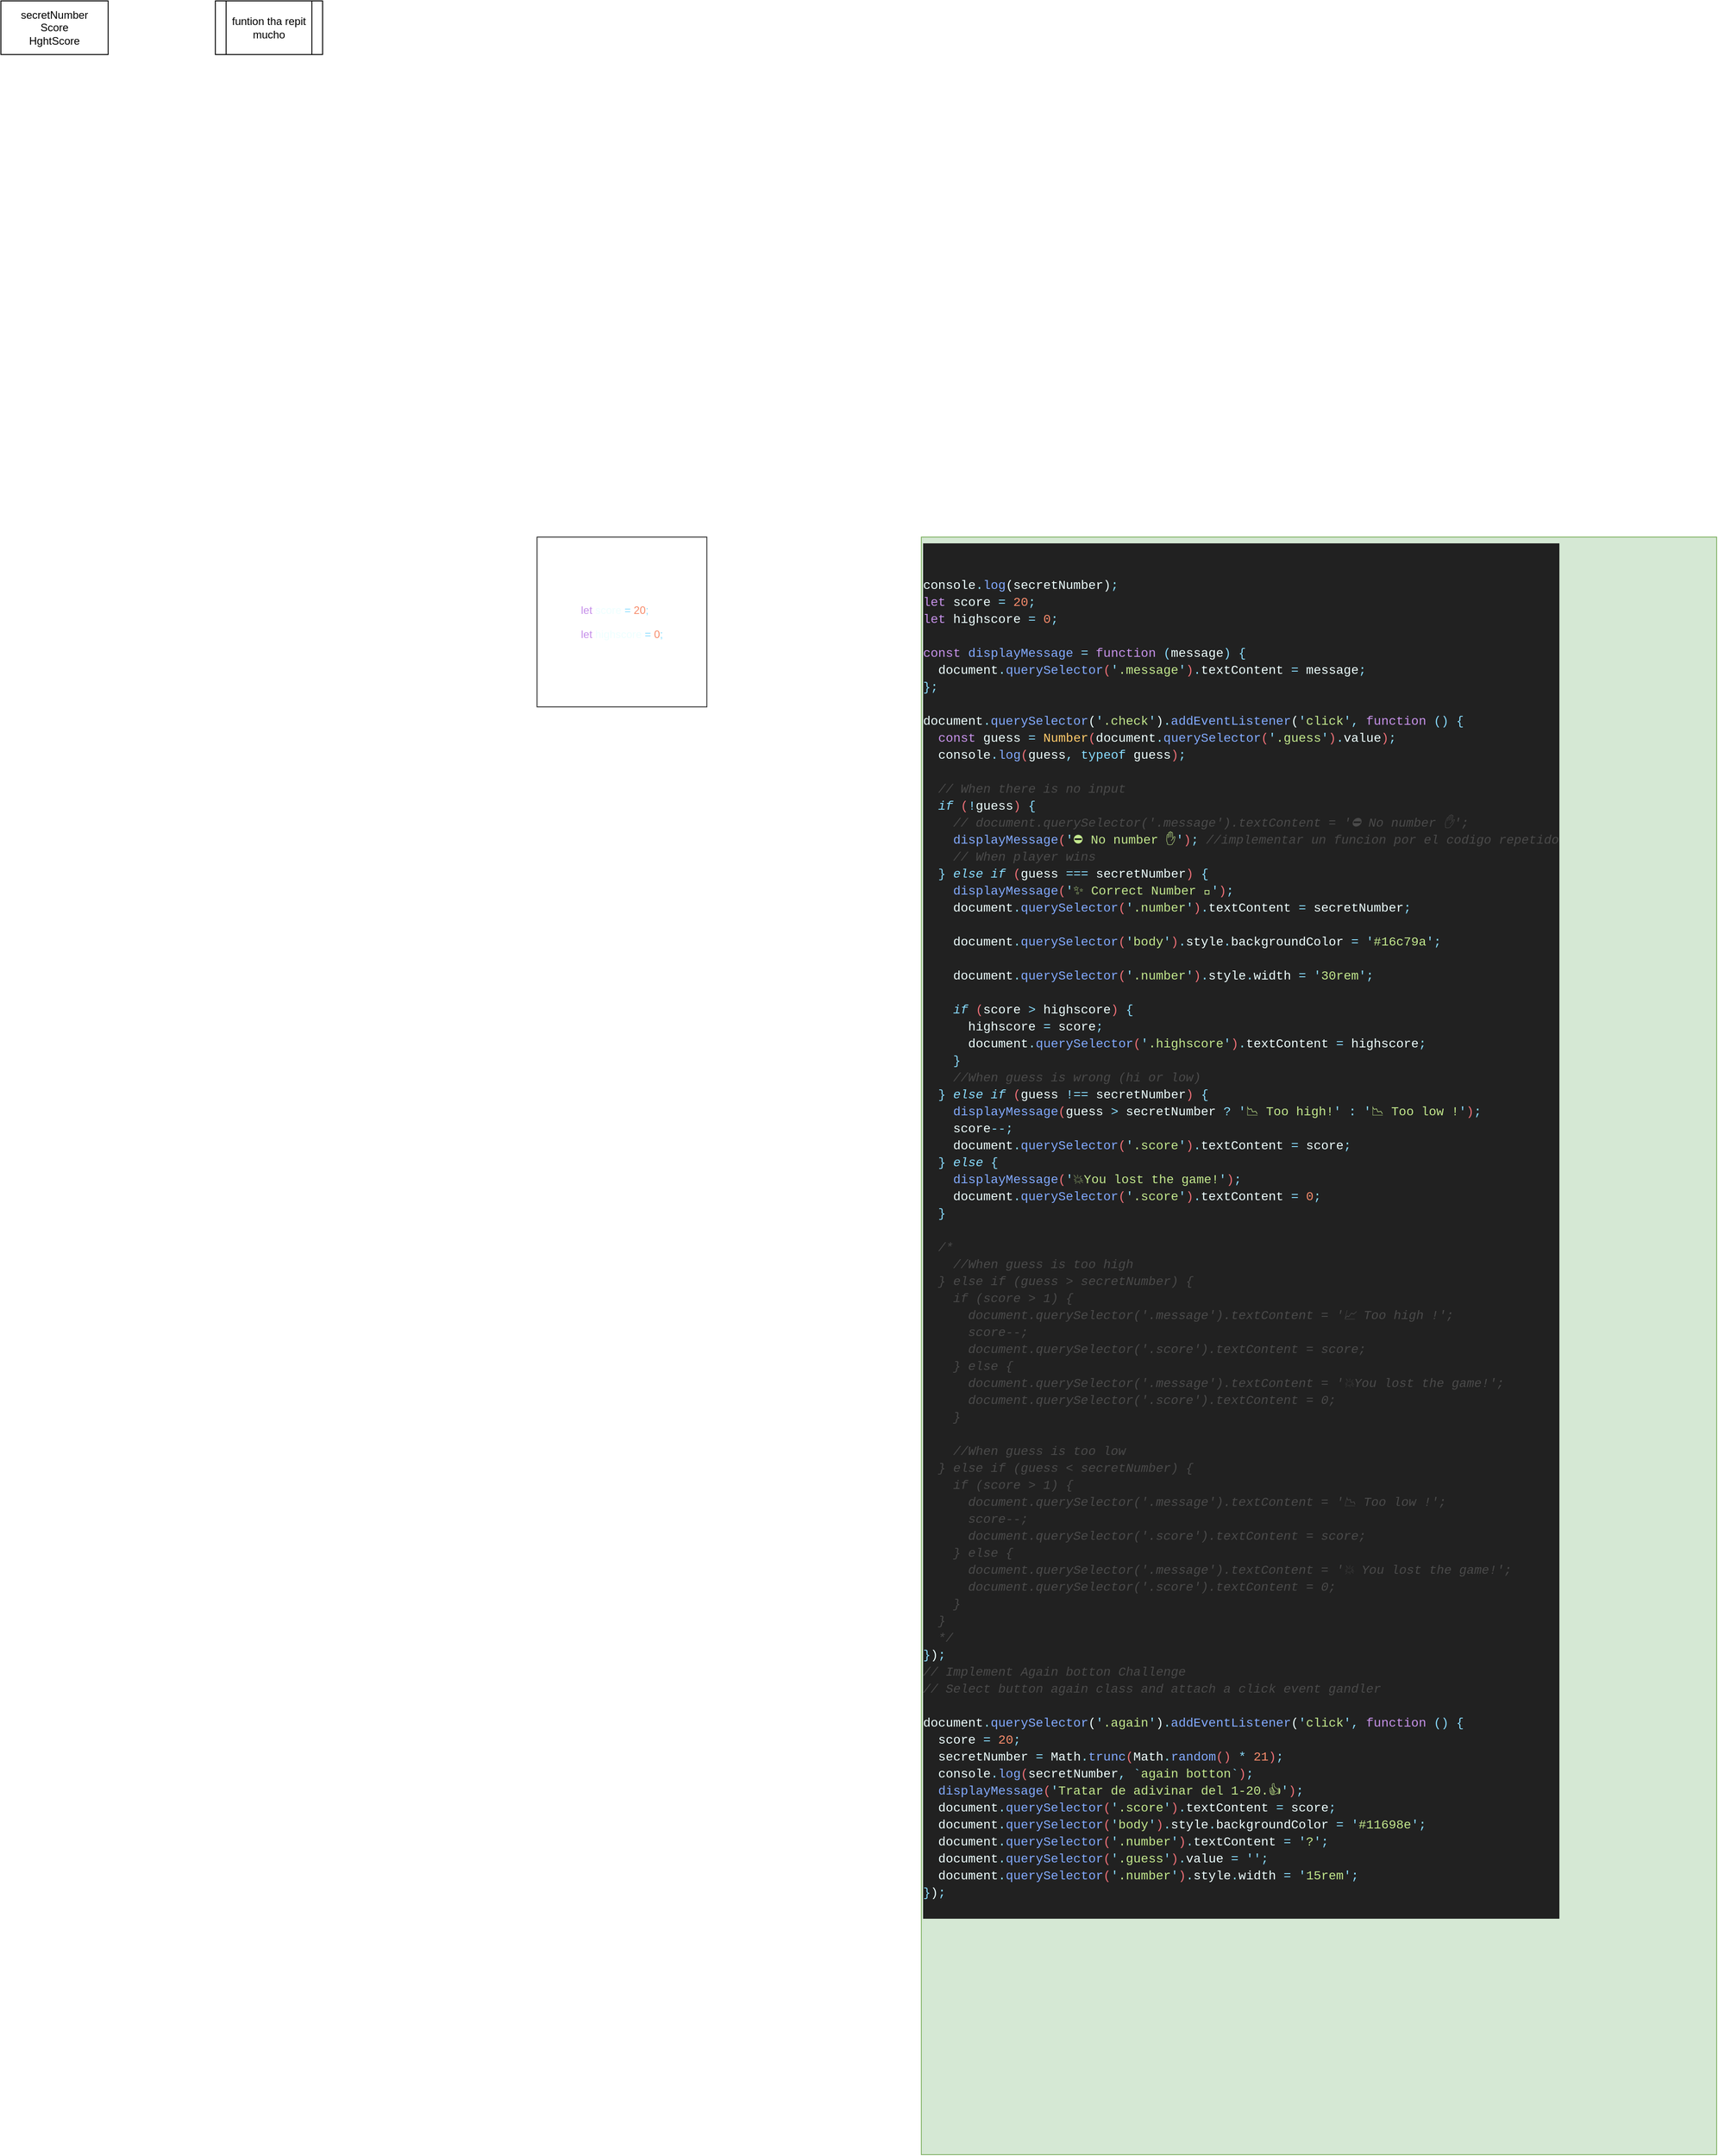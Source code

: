 <mxfile compressed="true" version="14.3.1" type="github"><diagram id="C5RBs43oDa-KdzZeNtuy" name="Page-1"><mxGraphModel dx="1678" dy="871" grid="1" gridSize="10" guides="1" tooltips="1" connect="1" arrows="1" fold="1" page="1" pageScale="1" pageWidth="827" pageHeight="1169" math="0" shadow="0"><root><mxCell id="WIyWlLk6GJQsqaUBKTNV-0"/><mxCell id="WIyWlLk6GJQsqaUBKTNV-1" parent="WIyWlLk6GJQsqaUBKTNV-0"/><mxCell id="FgwVlGNZUOFcpU-4dU3q-0" value="&lt;div&gt;secretNumber&lt;/div&gt;&lt;div&gt;Score&lt;/div&gt;&lt;div&gt;HghtScore&lt;br&gt;&lt;/div&gt;" style="rounded=0;whiteSpace=wrap;html=1;" vertex="1" parent="WIyWlLk6GJQsqaUBKTNV-1"><mxGeometry x="190" y="40" width="120" height="60" as="geometry"/></mxCell><mxCell id="FgwVlGNZUOFcpU-4dU3q-1" value="funtion tha repit mucho" style="shape=process;whiteSpace=wrap;html=1;backgroundOutline=1;" vertex="1" parent="WIyWlLk6GJQsqaUBKTNV-1"><mxGeometry x="430" y="40" width="120" height="60" as="geometry"/></mxCell><mxCell id="FgwVlGNZUOFcpU-4dU3q-2" value="&lt;div style=&quot;color: rgb(238 , 255 , 255) ; background-color: rgb(33 , 33 , 33) ; font-family: &amp;#34;consolas&amp;#34; , &amp;#34;courier new&amp;#34; , monospace ; font-weight: normal ; font-size: 14px ; line-height: 19px&quot;&gt;&lt;br&gt;&lt;br&gt;&lt;div&gt;&lt;span style=&quot;color: #eeffff&quot;&gt;console&lt;/span&gt;&lt;span style=&quot;color: #89ddff&quot;&gt;.&lt;/span&gt;&lt;span style=&quot;color: #82aaff&quot;&gt;log&lt;/span&gt;&lt;span style=&quot;color: #eeffff&quot;&gt;(secretNumber)&lt;/span&gt;&lt;span style=&quot;color: #89ddff&quot;&gt;;&lt;/span&gt;&lt;/div&gt;&lt;div&gt;&lt;span style=&quot;color: #c792ea&quot;&gt;let&lt;/span&gt;&lt;span style=&quot;color: #eeffff&quot;&gt;&amp;nbsp;score&amp;nbsp;&lt;/span&gt;&lt;span style=&quot;color: #89ddff&quot;&gt;=&lt;/span&gt;&lt;span style=&quot;color: #eeffff&quot;&gt;&amp;nbsp;&lt;/span&gt;&lt;span style=&quot;color: #f78c6c&quot;&gt;20&lt;/span&gt;&lt;span style=&quot;color: #89ddff&quot;&gt;;&lt;/span&gt;&lt;/div&gt;&lt;div&gt;&lt;span style=&quot;color: #c792ea&quot;&gt;let&lt;/span&gt;&lt;span style=&quot;color: #eeffff&quot;&gt;&amp;nbsp;highscore&amp;nbsp;&lt;/span&gt;&lt;span style=&quot;color: #89ddff&quot;&gt;=&lt;/span&gt;&lt;span style=&quot;color: #eeffff&quot;&gt;&amp;nbsp;&lt;/span&gt;&lt;span style=&quot;color: #f78c6c&quot;&gt;0&lt;/span&gt;&lt;span style=&quot;color: #89ddff&quot;&gt;;&lt;/span&gt;&lt;/div&gt;&lt;br&gt;&lt;div&gt;&lt;span style=&quot;color: #c792ea&quot;&gt;const&lt;/span&gt;&lt;span style=&quot;color: #eeffff&quot;&gt;&amp;nbsp;&lt;/span&gt;&lt;span style=&quot;color: #82aaff&quot;&gt;displayMessage&lt;/span&gt;&lt;span style=&quot;color: #eeffff&quot;&gt;&amp;nbsp;&lt;/span&gt;&lt;span style=&quot;color: #89ddff&quot;&gt;=&lt;/span&gt;&lt;span style=&quot;color: #eeffff&quot;&gt;&amp;nbsp;&lt;/span&gt;&lt;span style=&quot;color: #c792ea&quot;&gt;function&lt;/span&gt;&lt;span style=&quot;color: #eeffff&quot;&gt;&amp;nbsp;&lt;/span&gt;&lt;span style=&quot;color: #89ddff&quot;&gt;(&lt;/span&gt;&lt;span style=&quot;color: #eeffff&quot;&gt;message&lt;/span&gt;&lt;span style=&quot;color: #89ddff&quot;&gt;)&lt;/span&gt;&lt;span style=&quot;color: #eeffff&quot;&gt;&amp;nbsp;&lt;/span&gt;&lt;span style=&quot;color: #89ddff&quot;&gt;{&lt;/span&gt;&lt;/div&gt;&lt;div&gt;&lt;span style=&quot;color: #f07178&quot;&gt;&amp;nbsp;&amp;nbsp;&lt;/span&gt;&lt;span style=&quot;color: #eeffff&quot;&gt;document&lt;/span&gt;&lt;span style=&quot;color: #89ddff&quot;&gt;.&lt;/span&gt;&lt;span style=&quot;color: #82aaff&quot;&gt;querySelector&lt;/span&gt;&lt;span style=&quot;color: #f07178&quot;&gt;(&lt;/span&gt;&lt;span style=&quot;color: #89ddff&quot;&gt;'&lt;/span&gt;&lt;span style=&quot;color: #c3e88d&quot;&gt;.message&lt;/span&gt;&lt;span style=&quot;color: #89ddff&quot;&gt;'&lt;/span&gt;&lt;span style=&quot;color: #f07178&quot;&gt;)&lt;/span&gt;&lt;span style=&quot;color: #89ddff&quot;&gt;.&lt;/span&gt;&lt;span style=&quot;color: #eeffff&quot;&gt;textContent&lt;/span&gt;&lt;span style=&quot;color: #f07178&quot;&gt;&amp;nbsp;&lt;/span&gt;&lt;span style=&quot;color: #89ddff&quot;&gt;=&lt;/span&gt;&lt;span style=&quot;color: #f07178&quot;&gt;&amp;nbsp;&lt;/span&gt;&lt;span style=&quot;color: #eeffff&quot;&gt;message&lt;/span&gt;&lt;span style=&quot;color: #89ddff&quot;&gt;;&lt;/span&gt;&lt;/div&gt;&lt;div&gt;&lt;span style=&quot;color: #89ddff&quot;&gt;};&lt;/span&gt;&lt;/div&gt;&lt;br&gt;&lt;div&gt;&lt;span style=&quot;color: #eeffff&quot;&gt;document&lt;/span&gt;&lt;span style=&quot;color: #89ddff&quot;&gt;.&lt;/span&gt;&lt;span style=&quot;color: #82aaff&quot;&gt;querySelector&lt;/span&gt;&lt;span style=&quot;color: #eeffff&quot;&gt;(&lt;/span&gt;&lt;span style=&quot;color: #89ddff&quot;&gt;'&lt;/span&gt;&lt;span style=&quot;color: #c3e88d&quot;&gt;.check&lt;/span&gt;&lt;span style=&quot;color: #89ddff&quot;&gt;'&lt;/span&gt;&lt;span style=&quot;color: #eeffff&quot;&gt;)&lt;/span&gt;&lt;span style=&quot;color: #89ddff&quot;&gt;.&lt;/span&gt;&lt;span style=&quot;color: #82aaff&quot;&gt;addEventListener&lt;/span&gt;&lt;span style=&quot;color: #eeffff&quot;&gt;(&lt;/span&gt;&lt;span style=&quot;color: #89ddff&quot;&gt;'&lt;/span&gt;&lt;span style=&quot;color: #c3e88d&quot;&gt;click&lt;/span&gt;&lt;span style=&quot;color: #89ddff&quot;&gt;'&lt;/span&gt;&lt;span style=&quot;color: #89ddff&quot;&gt;,&lt;/span&gt;&lt;span style=&quot;color: #eeffff&quot;&gt;&amp;nbsp;&lt;/span&gt;&lt;span style=&quot;color: #c792ea&quot;&gt;function&lt;/span&gt;&lt;span style=&quot;color: #eeffff&quot;&gt;&amp;nbsp;&lt;/span&gt;&lt;span style=&quot;color: #89ddff&quot;&gt;()&lt;/span&gt;&lt;span style=&quot;color: #eeffff&quot;&gt;&amp;nbsp;&lt;/span&gt;&lt;span style=&quot;color: #89ddff&quot;&gt;{&lt;/span&gt;&lt;/div&gt;&lt;div&gt;&lt;span style=&quot;color: #f07178&quot;&gt;&amp;nbsp;&amp;nbsp;&lt;/span&gt;&lt;span style=&quot;color: #c792ea&quot;&gt;const&lt;/span&gt;&lt;span style=&quot;color: #f07178&quot;&gt;&amp;nbsp;&lt;/span&gt;&lt;span style=&quot;color: #eeffff&quot;&gt;guess&lt;/span&gt;&lt;span style=&quot;color: #f07178&quot;&gt;&amp;nbsp;&lt;/span&gt;&lt;span style=&quot;color: #89ddff&quot;&gt;=&lt;/span&gt;&lt;span style=&quot;color: #f07178&quot;&gt;&amp;nbsp;&lt;/span&gt;&lt;span style=&quot;color: #ffcb6b&quot;&gt;Number&lt;/span&gt;&lt;span style=&quot;color: #f07178&quot;&gt;(&lt;/span&gt;&lt;span style=&quot;color: #eeffff&quot;&gt;document&lt;/span&gt;&lt;span style=&quot;color: #89ddff&quot;&gt;.&lt;/span&gt;&lt;span style=&quot;color: #82aaff&quot;&gt;querySelector&lt;/span&gt;&lt;span style=&quot;color: #f07178&quot;&gt;(&lt;/span&gt;&lt;span style=&quot;color: #89ddff&quot;&gt;'&lt;/span&gt;&lt;span style=&quot;color: #c3e88d&quot;&gt;.guess&lt;/span&gt;&lt;span style=&quot;color: #89ddff&quot;&gt;'&lt;/span&gt;&lt;span style=&quot;color: #f07178&quot;&gt;)&lt;/span&gt;&lt;span style=&quot;color: #89ddff&quot;&gt;.&lt;/span&gt;&lt;span style=&quot;color: #eeffff&quot;&gt;value&lt;/span&gt;&lt;span style=&quot;color: #f07178&quot;&gt;)&lt;/span&gt;&lt;span style=&quot;color: #89ddff&quot;&gt;;&lt;/span&gt;&lt;/div&gt;&lt;div&gt;&lt;span style=&quot;color: #f07178&quot;&gt;&amp;nbsp;&amp;nbsp;&lt;/span&gt;&lt;span style=&quot;color: #eeffff&quot;&gt;console&lt;/span&gt;&lt;span style=&quot;color: #89ddff&quot;&gt;.&lt;/span&gt;&lt;span style=&quot;color: #82aaff&quot;&gt;log&lt;/span&gt;&lt;span style=&quot;color: #f07178&quot;&gt;(&lt;/span&gt;&lt;span style=&quot;color: #eeffff&quot;&gt;guess&lt;/span&gt;&lt;span style=&quot;color: #89ddff&quot;&gt;,&lt;/span&gt;&lt;span style=&quot;color: #f07178&quot;&gt;&amp;nbsp;&lt;/span&gt;&lt;span style=&quot;color: #89ddff&quot;&gt;typeof&lt;/span&gt;&lt;span style=&quot;color: #f07178&quot;&gt;&amp;nbsp;&lt;/span&gt;&lt;span style=&quot;color: #eeffff&quot;&gt;guess&lt;/span&gt;&lt;span style=&quot;color: #f07178&quot;&gt;)&lt;/span&gt;&lt;span style=&quot;color: #89ddff&quot;&gt;;&lt;/span&gt;&lt;/div&gt;&lt;br&gt;&lt;div&gt;&lt;span style=&quot;color: #89ddff&quot;&gt;&amp;nbsp;&amp;nbsp;&lt;/span&gt;&lt;span style=&quot;color: #4a4a4a ; font-style: italic&quot;&gt;//&amp;nbsp;When&amp;nbsp;there&amp;nbsp;is&amp;nbsp;no&amp;nbsp;input&lt;/span&gt;&lt;/div&gt;&lt;div&gt;&lt;span style=&quot;color: #f07178&quot;&gt;&amp;nbsp;&amp;nbsp;&lt;/span&gt;&lt;span style=&quot;color: #89ddff ; font-style: italic&quot;&gt;if&lt;/span&gt;&lt;span style=&quot;color: #f07178&quot;&gt;&amp;nbsp;(&lt;/span&gt;&lt;span style=&quot;color: #89ddff&quot;&gt;!&lt;/span&gt;&lt;span style=&quot;color: #eeffff&quot;&gt;guess&lt;/span&gt;&lt;span style=&quot;color: #f07178&quot;&gt;)&amp;nbsp;&lt;/span&gt;&lt;span style=&quot;color: #89ddff&quot;&gt;{&lt;/span&gt;&lt;/div&gt;&lt;div&gt;&lt;span style=&quot;color: #89ddff&quot;&gt;&amp;nbsp;&amp;nbsp;&amp;nbsp;&amp;nbsp;&lt;/span&gt;&lt;span style=&quot;color: #4a4a4a ; font-style: italic&quot;&gt;//&amp;nbsp;document.querySelector('.message').textContent&amp;nbsp;=&amp;nbsp;'⛔&amp;nbsp;No&amp;nbsp;number&amp;nbsp;✋';&lt;/span&gt;&lt;/div&gt;&lt;div&gt;&lt;span style=&quot;color: #f07178&quot;&gt;&amp;nbsp;&amp;nbsp;&amp;nbsp;&amp;nbsp;&lt;/span&gt;&lt;span style=&quot;color: #82aaff&quot;&gt;displayMessage&lt;/span&gt;&lt;span style=&quot;color: #f07178&quot;&gt;(&lt;/span&gt;&lt;span style=&quot;color: #89ddff&quot;&gt;'&lt;/span&gt;&lt;span style=&quot;color: #c3e88d&quot;&gt;⛔&amp;nbsp;No&amp;nbsp;number&amp;nbsp;✋&lt;/span&gt;&lt;span style=&quot;color: #89ddff&quot;&gt;'&lt;/span&gt;&lt;span style=&quot;color: #f07178&quot;&gt;)&lt;/span&gt;&lt;span style=&quot;color: #89ddff&quot;&gt;;&lt;/span&gt;&lt;span style=&quot;color: #f07178&quot;&gt;&amp;nbsp;&lt;/span&gt;&lt;span style=&quot;color: #4a4a4a ; font-style: italic&quot;&gt;//implementar&amp;nbsp;un&amp;nbsp;funcion&amp;nbsp;por&amp;nbsp;el&amp;nbsp;codigo&amp;nbsp;repetido&lt;/span&gt;&lt;/div&gt;&lt;div&gt;&lt;span style=&quot;color: #89ddff&quot;&gt;&amp;nbsp;&amp;nbsp;&amp;nbsp;&amp;nbsp;&lt;/span&gt;&lt;span style=&quot;color: #4a4a4a ; font-style: italic&quot;&gt;//&amp;nbsp;When&amp;nbsp;player&amp;nbsp;wins&lt;/span&gt;&lt;/div&gt;&lt;div&gt;&lt;span style=&quot;color: #f07178&quot;&gt;&amp;nbsp;&amp;nbsp;&lt;/span&gt;&lt;span style=&quot;color: #89ddff&quot;&gt;}&lt;/span&gt;&lt;span style=&quot;color: #f07178&quot;&gt;&amp;nbsp;&lt;/span&gt;&lt;span style=&quot;color: #89ddff ; font-style: italic&quot;&gt;else&lt;/span&gt;&lt;span style=&quot;color: #f07178&quot;&gt;&amp;nbsp;&lt;/span&gt;&lt;span style=&quot;color: #89ddff ; font-style: italic&quot;&gt;if&lt;/span&gt;&lt;span style=&quot;color: #f07178&quot;&gt;&amp;nbsp;(&lt;/span&gt;&lt;span style=&quot;color: #eeffff&quot;&gt;guess&lt;/span&gt;&lt;span style=&quot;color: #f07178&quot;&gt;&amp;nbsp;&lt;/span&gt;&lt;span style=&quot;color: #89ddff&quot;&gt;===&lt;/span&gt;&lt;span style=&quot;color: #f07178&quot;&gt;&amp;nbsp;&lt;/span&gt;&lt;span style=&quot;color: #eeffff&quot;&gt;secretNumber&lt;/span&gt;&lt;span style=&quot;color: #f07178&quot;&gt;)&amp;nbsp;&lt;/span&gt;&lt;span style=&quot;color: #89ddff&quot;&gt;{&lt;/span&gt;&lt;/div&gt;&lt;div&gt;&lt;span style=&quot;color: #f07178&quot;&gt;&amp;nbsp;&amp;nbsp;&amp;nbsp;&amp;nbsp;&lt;/span&gt;&lt;span style=&quot;color: #82aaff&quot;&gt;displayMessage&lt;/span&gt;&lt;span style=&quot;color: #f07178&quot;&gt;(&lt;/span&gt;&lt;span style=&quot;color: #89ddff&quot;&gt;'&lt;/span&gt;&lt;span style=&quot;color: #c3e88d&quot;&gt;✨&amp;nbsp;Correct&amp;nbsp;Number&amp;nbsp;🎉&lt;/span&gt;&lt;span style=&quot;color: #89ddff&quot;&gt;'&lt;/span&gt;&lt;span style=&quot;color: #f07178&quot;&gt;)&lt;/span&gt;&lt;span style=&quot;color: #89ddff&quot;&gt;;&lt;/span&gt;&lt;/div&gt;&lt;div&gt;&lt;span style=&quot;color: #f07178&quot;&gt;&amp;nbsp;&amp;nbsp;&amp;nbsp;&amp;nbsp;&lt;/span&gt;&lt;span style=&quot;color: #eeffff&quot;&gt;document&lt;/span&gt;&lt;span style=&quot;color: #89ddff&quot;&gt;.&lt;/span&gt;&lt;span style=&quot;color: #82aaff&quot;&gt;querySelector&lt;/span&gt;&lt;span style=&quot;color: #f07178&quot;&gt;(&lt;/span&gt;&lt;span style=&quot;color: #89ddff&quot;&gt;'&lt;/span&gt;&lt;span style=&quot;color: #c3e88d&quot;&gt;.number&lt;/span&gt;&lt;span style=&quot;color: #89ddff&quot;&gt;'&lt;/span&gt;&lt;span style=&quot;color: #f07178&quot;&gt;)&lt;/span&gt;&lt;span style=&quot;color: #89ddff&quot;&gt;.&lt;/span&gt;&lt;span style=&quot;color: #eeffff&quot;&gt;textContent&lt;/span&gt;&lt;span style=&quot;color: #f07178&quot;&gt;&amp;nbsp;&lt;/span&gt;&lt;span style=&quot;color: #89ddff&quot;&gt;=&lt;/span&gt;&lt;span style=&quot;color: #f07178&quot;&gt;&amp;nbsp;&lt;/span&gt;&lt;span style=&quot;color: #eeffff&quot;&gt;secretNumber&lt;/span&gt;&lt;span style=&quot;color: #89ddff&quot;&gt;;&lt;/span&gt;&lt;/div&gt;&lt;br&gt;&lt;div&gt;&lt;span style=&quot;color: #f07178&quot;&gt;&amp;nbsp;&amp;nbsp;&amp;nbsp;&amp;nbsp;&lt;/span&gt;&lt;span style=&quot;color: #eeffff&quot;&gt;document&lt;/span&gt;&lt;span style=&quot;color: #89ddff&quot;&gt;.&lt;/span&gt;&lt;span style=&quot;color: #82aaff&quot;&gt;querySelector&lt;/span&gt;&lt;span style=&quot;color: #f07178&quot;&gt;(&lt;/span&gt;&lt;span style=&quot;color: #89ddff&quot;&gt;'&lt;/span&gt;&lt;span style=&quot;color: #c3e88d&quot;&gt;body&lt;/span&gt;&lt;span style=&quot;color: #89ddff&quot;&gt;'&lt;/span&gt;&lt;span style=&quot;color: #f07178&quot;&gt;)&lt;/span&gt;&lt;span style=&quot;color: #89ddff&quot;&gt;.&lt;/span&gt;&lt;span style=&quot;color: #eeffff&quot;&gt;style&lt;/span&gt;&lt;span style=&quot;color: #89ddff&quot;&gt;.&lt;/span&gt;&lt;span style=&quot;color: #eeffff&quot;&gt;backgroundColor&lt;/span&gt;&lt;span style=&quot;color: #f07178&quot;&gt;&amp;nbsp;&lt;/span&gt;&lt;span style=&quot;color: #89ddff&quot;&gt;=&lt;/span&gt;&lt;span style=&quot;color: #f07178&quot;&gt;&amp;nbsp;&lt;/span&gt;&lt;span style=&quot;color: #89ddff&quot;&gt;'&lt;/span&gt;&lt;span style=&quot;color: #c3e88d&quot;&gt;#16c79a&lt;/span&gt;&lt;span style=&quot;color: #89ddff&quot;&gt;'&lt;/span&gt;&lt;span style=&quot;color: #89ddff&quot;&gt;;&lt;/span&gt;&lt;/div&gt;&lt;br&gt;&lt;div&gt;&lt;span style=&quot;color: #f07178&quot;&gt;&amp;nbsp;&amp;nbsp;&amp;nbsp;&amp;nbsp;&lt;/span&gt;&lt;span style=&quot;color: #eeffff&quot;&gt;document&lt;/span&gt;&lt;span style=&quot;color: #89ddff&quot;&gt;.&lt;/span&gt;&lt;span style=&quot;color: #82aaff&quot;&gt;querySelector&lt;/span&gt;&lt;span style=&quot;color: #f07178&quot;&gt;(&lt;/span&gt;&lt;span style=&quot;color: #89ddff&quot;&gt;'&lt;/span&gt;&lt;span style=&quot;color: #c3e88d&quot;&gt;.number&lt;/span&gt;&lt;span style=&quot;color: #89ddff&quot;&gt;'&lt;/span&gt;&lt;span style=&quot;color: #f07178&quot;&gt;)&lt;/span&gt;&lt;span style=&quot;color: #89ddff&quot;&gt;.&lt;/span&gt;&lt;span style=&quot;color: #eeffff&quot;&gt;style&lt;/span&gt;&lt;span style=&quot;color: #89ddff&quot;&gt;.&lt;/span&gt;&lt;span style=&quot;color: #eeffff&quot;&gt;width&lt;/span&gt;&lt;span style=&quot;color: #f07178&quot;&gt;&amp;nbsp;&lt;/span&gt;&lt;span style=&quot;color: #89ddff&quot;&gt;=&lt;/span&gt;&lt;span style=&quot;color: #f07178&quot;&gt;&amp;nbsp;&lt;/span&gt;&lt;span style=&quot;color: #89ddff&quot;&gt;'&lt;/span&gt;&lt;span style=&quot;color: #c3e88d&quot;&gt;30rem&lt;/span&gt;&lt;span style=&quot;color: #89ddff&quot;&gt;'&lt;/span&gt;&lt;span style=&quot;color: #89ddff&quot;&gt;;&lt;/span&gt;&lt;/div&gt;&lt;br&gt;&lt;div&gt;&lt;span style=&quot;color: #f07178&quot;&gt;&amp;nbsp;&amp;nbsp;&amp;nbsp;&amp;nbsp;&lt;/span&gt;&lt;span style=&quot;color: #89ddff ; font-style: italic&quot;&gt;if&lt;/span&gt;&lt;span style=&quot;color: #f07178&quot;&gt;&amp;nbsp;(&lt;/span&gt;&lt;span style=&quot;color: #eeffff&quot;&gt;score&lt;/span&gt;&lt;span style=&quot;color: #f07178&quot;&gt;&amp;nbsp;&lt;/span&gt;&lt;span style=&quot;color: #89ddff&quot;&gt;&amp;gt;&lt;/span&gt;&lt;span style=&quot;color: #f07178&quot;&gt;&amp;nbsp;&lt;/span&gt;&lt;span style=&quot;color: #eeffff&quot;&gt;highscore&lt;/span&gt;&lt;span style=&quot;color: #f07178&quot;&gt;)&amp;nbsp;&lt;/span&gt;&lt;span style=&quot;color: #89ddff&quot;&gt;{&lt;/span&gt;&lt;/div&gt;&lt;div&gt;&lt;span style=&quot;color: #f07178&quot;&gt;&amp;nbsp;&amp;nbsp;&amp;nbsp;&amp;nbsp;&amp;nbsp;&amp;nbsp;&lt;/span&gt;&lt;span style=&quot;color: #eeffff&quot;&gt;highscore&lt;/span&gt;&lt;span style=&quot;color: #f07178&quot;&gt;&amp;nbsp;&lt;/span&gt;&lt;span style=&quot;color: #89ddff&quot;&gt;=&lt;/span&gt;&lt;span style=&quot;color: #f07178&quot;&gt;&amp;nbsp;&lt;/span&gt;&lt;span style=&quot;color: #eeffff&quot;&gt;score&lt;/span&gt;&lt;span style=&quot;color: #89ddff&quot;&gt;;&lt;/span&gt;&lt;/div&gt;&lt;div&gt;&lt;span style=&quot;color: #f07178&quot;&gt;&amp;nbsp;&amp;nbsp;&amp;nbsp;&amp;nbsp;&amp;nbsp;&amp;nbsp;&lt;/span&gt;&lt;span style=&quot;color: #eeffff&quot;&gt;document&lt;/span&gt;&lt;span style=&quot;color: #89ddff&quot;&gt;.&lt;/span&gt;&lt;span style=&quot;color: #82aaff&quot;&gt;querySelector&lt;/span&gt;&lt;span style=&quot;color: #f07178&quot;&gt;(&lt;/span&gt;&lt;span style=&quot;color: #89ddff&quot;&gt;'&lt;/span&gt;&lt;span style=&quot;color: #c3e88d&quot;&gt;.highscore&lt;/span&gt;&lt;span style=&quot;color: #89ddff&quot;&gt;'&lt;/span&gt;&lt;span style=&quot;color: #f07178&quot;&gt;)&lt;/span&gt;&lt;span style=&quot;color: #89ddff&quot;&gt;.&lt;/span&gt;&lt;span style=&quot;color: #eeffff&quot;&gt;textContent&lt;/span&gt;&lt;span style=&quot;color: #f07178&quot;&gt;&amp;nbsp;&lt;/span&gt;&lt;span style=&quot;color: #89ddff&quot;&gt;=&lt;/span&gt;&lt;span style=&quot;color: #f07178&quot;&gt;&amp;nbsp;&lt;/span&gt;&lt;span style=&quot;color: #eeffff&quot;&gt;highscore&lt;/span&gt;&lt;span style=&quot;color: #89ddff&quot;&gt;;&lt;/span&gt;&lt;/div&gt;&lt;div&gt;&lt;span style=&quot;color: #f07178&quot;&gt;&amp;nbsp;&amp;nbsp;&amp;nbsp;&amp;nbsp;&lt;/span&gt;&lt;span style=&quot;color: #89ddff&quot;&gt;}&lt;/span&gt;&lt;/div&gt;&lt;div&gt;&lt;span style=&quot;color: #89ddff&quot;&gt;&amp;nbsp;&amp;nbsp;&amp;nbsp;&amp;nbsp;&lt;/span&gt;&lt;span style=&quot;color: #4a4a4a ; font-style: italic&quot;&gt;//When&amp;nbsp;guess&amp;nbsp;is&amp;nbsp;wrong&amp;nbsp;(hi&amp;nbsp;or&amp;nbsp;low)&lt;/span&gt;&lt;/div&gt;&lt;div&gt;&lt;span style=&quot;color: #f07178&quot;&gt;&amp;nbsp;&amp;nbsp;&lt;/span&gt;&lt;span style=&quot;color: #89ddff&quot;&gt;}&lt;/span&gt;&lt;span style=&quot;color: #f07178&quot;&gt;&amp;nbsp;&lt;/span&gt;&lt;span style=&quot;color: #89ddff ; font-style: italic&quot;&gt;else&lt;/span&gt;&lt;span style=&quot;color: #f07178&quot;&gt;&amp;nbsp;&lt;/span&gt;&lt;span style=&quot;color: #89ddff ; font-style: italic&quot;&gt;if&lt;/span&gt;&lt;span style=&quot;color: #f07178&quot;&gt;&amp;nbsp;(&lt;/span&gt;&lt;span style=&quot;color: #eeffff&quot;&gt;guess&lt;/span&gt;&lt;span style=&quot;color: #f07178&quot;&gt;&amp;nbsp;&lt;/span&gt;&lt;span style=&quot;color: #89ddff&quot;&gt;!==&lt;/span&gt;&lt;span style=&quot;color: #f07178&quot;&gt;&amp;nbsp;&lt;/span&gt;&lt;span style=&quot;color: #eeffff&quot;&gt;secretNumber&lt;/span&gt;&lt;span style=&quot;color: #f07178&quot;&gt;)&amp;nbsp;&lt;/span&gt;&lt;span style=&quot;color: #89ddff&quot;&gt;{&lt;/span&gt;&lt;/div&gt;&lt;div&gt;&lt;span style=&quot;color: #f07178&quot;&gt;&amp;nbsp;&amp;nbsp;&amp;nbsp;&amp;nbsp;&lt;/span&gt;&lt;span style=&quot;color: #82aaff&quot;&gt;displayMessage&lt;/span&gt;&lt;span style=&quot;color: #f07178&quot;&gt;(&lt;/span&gt;&lt;span style=&quot;color: #eeffff&quot;&gt;guess&lt;/span&gt;&lt;span style=&quot;color: #f07178&quot;&gt;&amp;nbsp;&lt;/span&gt;&lt;span style=&quot;color: #89ddff&quot;&gt;&amp;gt;&lt;/span&gt;&lt;span style=&quot;color: #f07178&quot;&gt;&amp;nbsp;&lt;/span&gt;&lt;span style=&quot;color: #eeffff&quot;&gt;secretNumber&lt;/span&gt;&lt;span style=&quot;color: #f07178&quot;&gt;&amp;nbsp;&lt;/span&gt;&lt;span style=&quot;color: #89ddff&quot;&gt;?&lt;/span&gt;&lt;span style=&quot;color: #f07178&quot;&gt;&amp;nbsp;&lt;/span&gt;&lt;span style=&quot;color: #89ddff&quot;&gt;'&lt;/span&gt;&lt;span style=&quot;color: #c3e88d&quot;&gt;📉&amp;nbsp;Too&amp;nbsp;high!&lt;/span&gt;&lt;span style=&quot;color: #89ddff&quot;&gt;'&lt;/span&gt;&lt;span style=&quot;color: #f07178&quot;&gt;&amp;nbsp;&lt;/span&gt;&lt;span style=&quot;color: #89ddff&quot;&gt;:&lt;/span&gt;&lt;span style=&quot;color: #f07178&quot;&gt;&amp;nbsp;&lt;/span&gt;&lt;span style=&quot;color: #89ddff&quot;&gt;'&lt;/span&gt;&lt;span style=&quot;color: #c3e88d&quot;&gt;📉&amp;nbsp;Too&amp;nbsp;low&amp;nbsp;!&lt;/span&gt;&lt;span style=&quot;color: #89ddff&quot;&gt;'&lt;/span&gt;&lt;span style=&quot;color: #f07178&quot;&gt;)&lt;/span&gt;&lt;span style=&quot;color: #89ddff&quot;&gt;;&lt;/span&gt;&lt;/div&gt;&lt;div&gt;&lt;span style=&quot;color: #f07178&quot;&gt;&amp;nbsp;&amp;nbsp;&amp;nbsp;&amp;nbsp;&lt;/span&gt;&lt;span style=&quot;color: #eeffff&quot;&gt;score&lt;/span&gt;&lt;span style=&quot;color: #89ddff&quot;&gt;--;&lt;/span&gt;&lt;/div&gt;&lt;div&gt;&lt;span style=&quot;color: #f07178&quot;&gt;&amp;nbsp;&amp;nbsp;&amp;nbsp;&amp;nbsp;&lt;/span&gt;&lt;span style=&quot;color: #eeffff&quot;&gt;document&lt;/span&gt;&lt;span style=&quot;color: #89ddff&quot;&gt;.&lt;/span&gt;&lt;span style=&quot;color: #82aaff&quot;&gt;querySelector&lt;/span&gt;&lt;span style=&quot;color: #f07178&quot;&gt;(&lt;/span&gt;&lt;span style=&quot;color: #89ddff&quot;&gt;'&lt;/span&gt;&lt;span style=&quot;color: #c3e88d&quot;&gt;.score&lt;/span&gt;&lt;span style=&quot;color: #89ddff&quot;&gt;'&lt;/span&gt;&lt;span style=&quot;color: #f07178&quot;&gt;)&lt;/span&gt;&lt;span style=&quot;color: #89ddff&quot;&gt;.&lt;/span&gt;&lt;span style=&quot;color: #eeffff&quot;&gt;textContent&lt;/span&gt;&lt;span style=&quot;color: #f07178&quot;&gt;&amp;nbsp;&lt;/span&gt;&lt;span style=&quot;color: #89ddff&quot;&gt;=&lt;/span&gt;&lt;span style=&quot;color: #f07178&quot;&gt;&amp;nbsp;&lt;/span&gt;&lt;span style=&quot;color: #eeffff&quot;&gt;score&lt;/span&gt;&lt;span style=&quot;color: #89ddff&quot;&gt;;&lt;/span&gt;&lt;/div&gt;&lt;div&gt;&lt;span style=&quot;color: #f07178&quot;&gt;&amp;nbsp;&amp;nbsp;&lt;/span&gt;&lt;span style=&quot;color: #89ddff&quot;&gt;}&lt;/span&gt;&lt;span style=&quot;color: #f07178&quot;&gt;&amp;nbsp;&lt;/span&gt;&lt;span style=&quot;color: #89ddff ; font-style: italic&quot;&gt;else&lt;/span&gt;&lt;span style=&quot;color: #f07178&quot;&gt;&amp;nbsp;&lt;/span&gt;&lt;span style=&quot;color: #89ddff&quot;&gt;{&lt;/span&gt;&lt;/div&gt;&lt;div&gt;&lt;span style=&quot;color: #f07178&quot;&gt;&amp;nbsp;&amp;nbsp;&amp;nbsp;&amp;nbsp;&lt;/span&gt;&lt;span style=&quot;color: #82aaff&quot;&gt;displayMessage&lt;/span&gt;&lt;span style=&quot;color: #f07178&quot;&gt;(&lt;/span&gt;&lt;span style=&quot;color: #89ddff&quot;&gt;'&lt;/span&gt;&lt;span style=&quot;color: #c3e88d&quot;&gt;💥You&amp;nbsp;lost&amp;nbsp;the&amp;nbsp;game!&lt;/span&gt;&lt;span style=&quot;color: #89ddff&quot;&gt;'&lt;/span&gt;&lt;span style=&quot;color: #f07178&quot;&gt;)&lt;/span&gt;&lt;span style=&quot;color: #89ddff&quot;&gt;;&lt;/span&gt;&lt;/div&gt;&lt;div&gt;&lt;span style=&quot;color: #f07178&quot;&gt;&amp;nbsp;&amp;nbsp;&amp;nbsp;&amp;nbsp;&lt;/span&gt;&lt;span style=&quot;color: #eeffff&quot;&gt;document&lt;/span&gt;&lt;span style=&quot;color: #89ddff&quot;&gt;.&lt;/span&gt;&lt;span style=&quot;color: #82aaff&quot;&gt;querySelector&lt;/span&gt;&lt;span style=&quot;color: #f07178&quot;&gt;(&lt;/span&gt;&lt;span style=&quot;color: #89ddff&quot;&gt;'&lt;/span&gt;&lt;span style=&quot;color: #c3e88d&quot;&gt;.score&lt;/span&gt;&lt;span style=&quot;color: #89ddff&quot;&gt;'&lt;/span&gt;&lt;span style=&quot;color: #f07178&quot;&gt;)&lt;/span&gt;&lt;span style=&quot;color: #89ddff&quot;&gt;.&lt;/span&gt;&lt;span style=&quot;color: #eeffff&quot;&gt;textContent&lt;/span&gt;&lt;span style=&quot;color: #f07178&quot;&gt;&amp;nbsp;&lt;/span&gt;&lt;span style=&quot;color: #89ddff&quot;&gt;=&lt;/span&gt;&lt;span style=&quot;color: #f07178&quot;&gt;&amp;nbsp;&lt;/span&gt;&lt;span style=&quot;color: #f78c6c&quot;&gt;0&lt;/span&gt;&lt;span style=&quot;color: #89ddff&quot;&gt;;&lt;/span&gt;&lt;/div&gt;&lt;div&gt;&lt;span style=&quot;color: #f07178&quot;&gt;&amp;nbsp;&amp;nbsp;&lt;/span&gt;&lt;span style=&quot;color: #89ddff&quot;&gt;}&lt;/span&gt;&lt;/div&gt;&lt;br&gt;&lt;div&gt;&lt;span style=&quot;color: #f07178&quot;&gt;&amp;nbsp;&amp;nbsp;&lt;/span&gt;&lt;span style=&quot;color: #4a4a4a ; font-style: italic&quot;&gt;/*&lt;/span&gt;&lt;/div&gt;&lt;div&gt;&lt;span style=&quot;color: #4a4a4a ; font-style: italic&quot;&gt;&amp;nbsp;&amp;nbsp;&amp;nbsp;&amp;nbsp;//When&amp;nbsp;guess&amp;nbsp;is&amp;nbsp;too&amp;nbsp;high&lt;/span&gt;&lt;/div&gt;&lt;div&gt;&lt;span style=&quot;color: #4a4a4a ; font-style: italic&quot;&gt;&amp;nbsp;&amp;nbsp;}&amp;nbsp;else&amp;nbsp;if&amp;nbsp;(guess&amp;nbsp;&amp;gt;&amp;nbsp;secretNumber)&amp;nbsp;{&lt;/span&gt;&lt;/div&gt;&lt;div&gt;&lt;span style=&quot;color: #4a4a4a ; font-style: italic&quot;&gt;&amp;nbsp;&amp;nbsp;&amp;nbsp;&amp;nbsp;if&amp;nbsp;(score&amp;nbsp;&amp;gt;&amp;nbsp;1)&amp;nbsp;{&lt;/span&gt;&lt;/div&gt;&lt;div&gt;&lt;span style=&quot;color: #4a4a4a ; font-style: italic&quot;&gt;&amp;nbsp;&amp;nbsp;&amp;nbsp;&amp;nbsp;&amp;nbsp;&amp;nbsp;document.querySelector('.message').textContent&amp;nbsp;=&amp;nbsp;'📈&amp;nbsp;Too&amp;nbsp;high&amp;nbsp;!';&lt;/span&gt;&lt;/div&gt;&lt;div&gt;&lt;span style=&quot;color: #4a4a4a ; font-style: italic&quot;&gt;&amp;nbsp;&amp;nbsp;&amp;nbsp;&amp;nbsp;&amp;nbsp;&amp;nbsp;score--;&lt;/span&gt;&lt;/div&gt;&lt;div&gt;&lt;span style=&quot;color: #4a4a4a ; font-style: italic&quot;&gt;&amp;nbsp;&amp;nbsp;&amp;nbsp;&amp;nbsp;&amp;nbsp;&amp;nbsp;document.querySelector('.score').textContent&amp;nbsp;=&amp;nbsp;score;&lt;/span&gt;&lt;/div&gt;&lt;div&gt;&lt;span style=&quot;color: #4a4a4a ; font-style: italic&quot;&gt;&amp;nbsp;&amp;nbsp;&amp;nbsp;&amp;nbsp;}&amp;nbsp;else&amp;nbsp;{&lt;/span&gt;&lt;/div&gt;&lt;div&gt;&lt;span style=&quot;color: #4a4a4a ; font-style: italic&quot;&gt;&amp;nbsp;&amp;nbsp;&amp;nbsp;&amp;nbsp;&amp;nbsp;&amp;nbsp;document.querySelector('.message').textContent&amp;nbsp;=&amp;nbsp;'💥You&amp;nbsp;lost&amp;nbsp;the&amp;nbsp;game!';&lt;/span&gt;&lt;/div&gt;&lt;div&gt;&lt;span style=&quot;color: #4a4a4a ; font-style: italic&quot;&gt;&amp;nbsp;&amp;nbsp;&amp;nbsp;&amp;nbsp;&amp;nbsp;&amp;nbsp;document.querySelector('.score').textContent&amp;nbsp;=&amp;nbsp;0;&lt;/span&gt;&lt;/div&gt;&lt;div&gt;&lt;span style=&quot;color: #4a4a4a ; font-style: italic&quot;&gt;&amp;nbsp;&amp;nbsp;&amp;nbsp;&amp;nbsp;}&lt;/span&gt;&lt;/div&gt;&lt;br&gt;&lt;div&gt;&lt;span style=&quot;color: #4a4a4a ; font-style: italic&quot;&gt;&amp;nbsp;&amp;nbsp;&amp;nbsp;&amp;nbsp;//When&amp;nbsp;guess&amp;nbsp;is&amp;nbsp;too&amp;nbsp;low&lt;/span&gt;&lt;/div&gt;&lt;div&gt;&lt;span style=&quot;color: #4a4a4a ; font-style: italic&quot;&gt;&amp;nbsp;&amp;nbsp;}&amp;nbsp;else&amp;nbsp;if&amp;nbsp;(guess&amp;nbsp;&amp;lt;&amp;nbsp;secretNumber)&amp;nbsp;{&lt;/span&gt;&lt;/div&gt;&lt;div&gt;&lt;span style=&quot;color: #4a4a4a ; font-style: italic&quot;&gt;&amp;nbsp;&amp;nbsp;&amp;nbsp;&amp;nbsp;if&amp;nbsp;(score&amp;nbsp;&amp;gt;&amp;nbsp;1)&amp;nbsp;{&lt;/span&gt;&lt;/div&gt;&lt;div&gt;&lt;span style=&quot;color: #4a4a4a ; font-style: italic&quot;&gt;&amp;nbsp;&amp;nbsp;&amp;nbsp;&amp;nbsp;&amp;nbsp;&amp;nbsp;document.querySelector('.message').textContent&amp;nbsp;=&amp;nbsp;'📉&amp;nbsp;Too&amp;nbsp;low&amp;nbsp;!';&lt;/span&gt;&lt;/div&gt;&lt;div&gt;&lt;span style=&quot;color: #4a4a4a ; font-style: italic&quot;&gt;&amp;nbsp;&amp;nbsp;&amp;nbsp;&amp;nbsp;&amp;nbsp;&amp;nbsp;score--;&lt;/span&gt;&lt;/div&gt;&lt;div&gt;&lt;span style=&quot;color: #4a4a4a ; font-style: italic&quot;&gt;&amp;nbsp;&amp;nbsp;&amp;nbsp;&amp;nbsp;&amp;nbsp;&amp;nbsp;document.querySelector('.score').textContent&amp;nbsp;=&amp;nbsp;score;&lt;/span&gt;&lt;/div&gt;&lt;div&gt;&lt;span style=&quot;color: #4a4a4a ; font-style: italic&quot;&gt;&amp;nbsp;&amp;nbsp;&amp;nbsp;&amp;nbsp;}&amp;nbsp;else&amp;nbsp;{&lt;/span&gt;&lt;/div&gt;&lt;div&gt;&lt;span style=&quot;color: #4a4a4a ; font-style: italic&quot;&gt;&amp;nbsp;&amp;nbsp;&amp;nbsp;&amp;nbsp;&amp;nbsp;&amp;nbsp;document.querySelector('.message').textContent&amp;nbsp;=&amp;nbsp;'💥&amp;nbsp;You&amp;nbsp;lost&amp;nbsp;the&amp;nbsp;game!';&lt;/span&gt;&lt;/div&gt;&lt;div&gt;&lt;span style=&quot;color: #4a4a4a ; font-style: italic&quot;&gt;&amp;nbsp;&amp;nbsp;&amp;nbsp;&amp;nbsp;&amp;nbsp;&amp;nbsp;document.querySelector('.score').textContent&amp;nbsp;=&amp;nbsp;0;&lt;/span&gt;&lt;/div&gt;&lt;div&gt;&lt;span style=&quot;color: #4a4a4a ; font-style: italic&quot;&gt;&amp;nbsp;&amp;nbsp;&amp;nbsp;&amp;nbsp;}&lt;/span&gt;&lt;/div&gt;&lt;div&gt;&lt;span style=&quot;color: #4a4a4a ; font-style: italic&quot;&gt;&amp;nbsp;&amp;nbsp;}&lt;/span&gt;&lt;/div&gt;&lt;div&gt;&lt;span style=&quot;color: #4a4a4a ; font-style: italic&quot;&gt;&amp;nbsp;&amp;nbsp;*/&lt;/span&gt;&lt;/div&gt;&lt;div&gt;&lt;span style=&quot;color: #89ddff&quot;&gt;}&lt;/span&gt;&lt;span style=&quot;color: #eeffff&quot;&gt;)&lt;/span&gt;&lt;span style=&quot;color: #89ddff&quot;&gt;;&lt;/span&gt;&lt;/div&gt;&lt;div&gt;&lt;span style=&quot;color: #4a4a4a ; font-style: italic&quot;&gt;//&amp;nbsp;Implement&amp;nbsp;Again&amp;nbsp;botton&amp;nbsp;Challenge&lt;/span&gt;&lt;/div&gt;&lt;div&gt;&lt;span style=&quot;color: #4a4a4a ; font-style: italic&quot;&gt;//&amp;nbsp;Select&amp;nbsp;button&amp;nbsp;again&amp;nbsp;class&amp;nbsp;and&amp;nbsp;attach&amp;nbsp;a&amp;nbsp;click&amp;nbsp;event&amp;nbsp;gandler&lt;/span&gt;&lt;/div&gt;&lt;br&gt;&lt;div&gt;&lt;span style=&quot;color: #eeffff&quot;&gt;document&lt;/span&gt;&lt;span style=&quot;color: #89ddff&quot;&gt;.&lt;/span&gt;&lt;span style=&quot;color: #82aaff&quot;&gt;querySelector&lt;/span&gt;&lt;span style=&quot;color: #eeffff&quot;&gt;(&lt;/span&gt;&lt;span style=&quot;color: #89ddff&quot;&gt;'&lt;/span&gt;&lt;span style=&quot;color: #c3e88d&quot;&gt;.again&lt;/span&gt;&lt;span style=&quot;color: #89ddff&quot;&gt;'&lt;/span&gt;&lt;span style=&quot;color: #eeffff&quot;&gt;)&lt;/span&gt;&lt;span style=&quot;color: #89ddff&quot;&gt;.&lt;/span&gt;&lt;span style=&quot;color: #82aaff&quot;&gt;addEventListener&lt;/span&gt;&lt;span style=&quot;color: #eeffff&quot;&gt;(&lt;/span&gt;&lt;span style=&quot;color: #89ddff&quot;&gt;'&lt;/span&gt;&lt;span style=&quot;color: #c3e88d&quot;&gt;click&lt;/span&gt;&lt;span style=&quot;color: #89ddff&quot;&gt;'&lt;/span&gt;&lt;span style=&quot;color: #89ddff&quot;&gt;,&lt;/span&gt;&lt;span style=&quot;color: #eeffff&quot;&gt;&amp;nbsp;&lt;/span&gt;&lt;span style=&quot;color: #c792ea&quot;&gt;function&lt;/span&gt;&lt;span style=&quot;color: #eeffff&quot;&gt;&amp;nbsp;&lt;/span&gt;&lt;span style=&quot;color: #89ddff&quot;&gt;()&lt;/span&gt;&lt;span style=&quot;color: #eeffff&quot;&gt;&amp;nbsp;&lt;/span&gt;&lt;span style=&quot;color: #89ddff&quot;&gt;{&lt;/span&gt;&lt;/div&gt;&lt;div&gt;&lt;span style=&quot;color: #f07178&quot;&gt;&amp;nbsp;&amp;nbsp;&lt;/span&gt;&lt;span style=&quot;color: #eeffff&quot;&gt;score&lt;/span&gt;&lt;span style=&quot;color: #f07178&quot;&gt;&amp;nbsp;&lt;/span&gt;&lt;span style=&quot;color: #89ddff&quot;&gt;=&lt;/span&gt;&lt;span style=&quot;color: #f07178&quot;&gt;&amp;nbsp;&lt;/span&gt;&lt;span style=&quot;color: #f78c6c&quot;&gt;20&lt;/span&gt;&lt;span style=&quot;color: #89ddff&quot;&gt;;&lt;/span&gt;&lt;/div&gt;&lt;div&gt;&lt;span style=&quot;color: #f07178&quot;&gt;&amp;nbsp;&amp;nbsp;&lt;/span&gt;&lt;span style=&quot;color: #eeffff&quot;&gt;secretNumber&lt;/span&gt;&lt;span style=&quot;color: #f07178&quot;&gt;&amp;nbsp;&lt;/span&gt;&lt;span style=&quot;color: #89ddff&quot;&gt;=&lt;/span&gt;&lt;span style=&quot;color: #f07178&quot;&gt;&amp;nbsp;&lt;/span&gt;&lt;span style=&quot;color: #eeffff&quot;&gt;Math&lt;/span&gt;&lt;span style=&quot;color: #89ddff&quot;&gt;.&lt;/span&gt;&lt;span style=&quot;color: #82aaff&quot;&gt;trunc&lt;/span&gt;&lt;span style=&quot;color: #f07178&quot;&gt;(&lt;/span&gt;&lt;span style=&quot;color: #eeffff&quot;&gt;Math&lt;/span&gt;&lt;span style=&quot;color: #89ddff&quot;&gt;.&lt;/span&gt;&lt;span style=&quot;color: #82aaff&quot;&gt;random&lt;/span&gt;&lt;span style=&quot;color: #f07178&quot;&gt;()&amp;nbsp;&lt;/span&gt;&lt;span style=&quot;color: #89ddff&quot;&gt;*&lt;/span&gt;&lt;span style=&quot;color: #f07178&quot;&gt;&amp;nbsp;&lt;/span&gt;&lt;span style=&quot;color: #f78c6c&quot;&gt;21&lt;/span&gt;&lt;span style=&quot;color: #f07178&quot;&gt;)&lt;/span&gt;&lt;span style=&quot;color: #89ddff&quot;&gt;;&lt;/span&gt;&lt;/div&gt;&lt;div&gt;&lt;span style=&quot;color: #f07178&quot;&gt;&amp;nbsp;&amp;nbsp;&lt;/span&gt;&lt;span style=&quot;color: #eeffff&quot;&gt;console&lt;/span&gt;&lt;span style=&quot;color: #89ddff&quot;&gt;.&lt;/span&gt;&lt;span style=&quot;color: #82aaff&quot;&gt;log&lt;/span&gt;&lt;span style=&quot;color: #f07178&quot;&gt;(&lt;/span&gt;&lt;span style=&quot;color: #eeffff&quot;&gt;secretNumber&lt;/span&gt;&lt;span style=&quot;color: #89ddff&quot;&gt;,&lt;/span&gt;&lt;span style=&quot;color: #f07178&quot;&gt;&amp;nbsp;&lt;/span&gt;&lt;span style=&quot;color: #89ddff&quot;&gt;`&lt;/span&gt;&lt;span style=&quot;color: #c3e88d&quot;&gt;again&amp;nbsp;botton&lt;/span&gt;&lt;span style=&quot;color: #89ddff&quot;&gt;`&lt;/span&gt;&lt;span style=&quot;color: #f07178&quot;&gt;)&lt;/span&gt;&lt;span style=&quot;color: #89ddff&quot;&gt;;&lt;/span&gt;&lt;/div&gt;&lt;div&gt;&lt;span style=&quot;color: #f07178&quot;&gt;&amp;nbsp;&amp;nbsp;&lt;/span&gt;&lt;span style=&quot;color: #82aaff&quot;&gt;displayMessage&lt;/span&gt;&lt;span style=&quot;color: #f07178&quot;&gt;(&lt;/span&gt;&lt;span style=&quot;color: #89ddff&quot;&gt;'&lt;/span&gt;&lt;span style=&quot;color: #c3e88d&quot;&gt;Tratar&amp;nbsp;de&amp;nbsp;adivinar&amp;nbsp;del&amp;nbsp;1-20.👍&lt;/span&gt;&lt;span style=&quot;color: #89ddff&quot;&gt;'&lt;/span&gt;&lt;span style=&quot;color: #f07178&quot;&gt;)&lt;/span&gt;&lt;span style=&quot;color: #89ddff&quot;&gt;;&lt;/span&gt;&lt;/div&gt;&lt;div&gt;&lt;span style=&quot;color: #f07178&quot;&gt;&amp;nbsp;&amp;nbsp;&lt;/span&gt;&lt;span style=&quot;color: #eeffff&quot;&gt;document&lt;/span&gt;&lt;span style=&quot;color: #89ddff&quot;&gt;.&lt;/span&gt;&lt;span style=&quot;color: #82aaff&quot;&gt;querySelector&lt;/span&gt;&lt;span style=&quot;color: #f07178&quot;&gt;(&lt;/span&gt;&lt;span style=&quot;color: #89ddff&quot;&gt;'&lt;/span&gt;&lt;span style=&quot;color: #c3e88d&quot;&gt;.score&lt;/span&gt;&lt;span style=&quot;color: #89ddff&quot;&gt;'&lt;/span&gt;&lt;span style=&quot;color: #f07178&quot;&gt;)&lt;/span&gt;&lt;span style=&quot;color: #89ddff&quot;&gt;.&lt;/span&gt;&lt;span style=&quot;color: #eeffff&quot;&gt;textContent&lt;/span&gt;&lt;span style=&quot;color: #f07178&quot;&gt;&amp;nbsp;&lt;/span&gt;&lt;span style=&quot;color: #89ddff&quot;&gt;=&lt;/span&gt;&lt;span style=&quot;color: #f07178&quot;&gt;&amp;nbsp;&lt;/span&gt;&lt;span style=&quot;color: #eeffff&quot;&gt;score&lt;/span&gt;&lt;span style=&quot;color: #89ddff&quot;&gt;;&lt;/span&gt;&lt;/div&gt;&lt;div&gt;&lt;span style=&quot;color: #f07178&quot;&gt;&amp;nbsp;&amp;nbsp;&lt;/span&gt;&lt;span style=&quot;color: #eeffff&quot;&gt;document&lt;/span&gt;&lt;span style=&quot;color: #89ddff&quot;&gt;.&lt;/span&gt;&lt;span style=&quot;color: #82aaff&quot;&gt;querySelector&lt;/span&gt;&lt;span style=&quot;color: #f07178&quot;&gt;(&lt;/span&gt;&lt;span style=&quot;color: #89ddff&quot;&gt;'&lt;/span&gt;&lt;span style=&quot;color: #c3e88d&quot;&gt;body&lt;/span&gt;&lt;span style=&quot;color: #89ddff&quot;&gt;'&lt;/span&gt;&lt;span style=&quot;color: #f07178&quot;&gt;)&lt;/span&gt;&lt;span style=&quot;color: #89ddff&quot;&gt;.&lt;/span&gt;&lt;span style=&quot;color: #eeffff&quot;&gt;style&lt;/span&gt;&lt;span style=&quot;color: #89ddff&quot;&gt;.&lt;/span&gt;&lt;span style=&quot;color: #eeffff&quot;&gt;backgroundColor&lt;/span&gt;&lt;span style=&quot;color: #f07178&quot;&gt;&amp;nbsp;&lt;/span&gt;&lt;span style=&quot;color: #89ddff&quot;&gt;=&lt;/span&gt;&lt;span style=&quot;color: #f07178&quot;&gt;&amp;nbsp;&lt;/span&gt;&lt;span style=&quot;color: #89ddff&quot;&gt;'&lt;/span&gt;&lt;span style=&quot;color: #c3e88d&quot;&gt;#11698e&lt;/span&gt;&lt;span style=&quot;color: #89ddff&quot;&gt;'&lt;/span&gt;&lt;span style=&quot;color: #89ddff&quot;&gt;;&lt;/span&gt;&lt;/div&gt;&lt;div&gt;&lt;span style=&quot;color: #f07178&quot;&gt;&amp;nbsp;&amp;nbsp;&lt;/span&gt;&lt;span style=&quot;color: #eeffff&quot;&gt;document&lt;/span&gt;&lt;span style=&quot;color: #89ddff&quot;&gt;.&lt;/span&gt;&lt;span style=&quot;color: #82aaff&quot;&gt;querySelector&lt;/span&gt;&lt;span style=&quot;color: #f07178&quot;&gt;(&lt;/span&gt;&lt;span style=&quot;color: #89ddff&quot;&gt;'&lt;/span&gt;&lt;span style=&quot;color: #c3e88d&quot;&gt;.number&lt;/span&gt;&lt;span style=&quot;color: #89ddff&quot;&gt;'&lt;/span&gt;&lt;span style=&quot;color: #f07178&quot;&gt;)&lt;/span&gt;&lt;span style=&quot;color: #89ddff&quot;&gt;.&lt;/span&gt;&lt;span style=&quot;color: #eeffff&quot;&gt;textContent&lt;/span&gt;&lt;span style=&quot;color: #f07178&quot;&gt;&amp;nbsp;&lt;/span&gt;&lt;span style=&quot;color: #89ddff&quot;&gt;=&lt;/span&gt;&lt;span style=&quot;color: #f07178&quot;&gt;&amp;nbsp;&lt;/span&gt;&lt;span style=&quot;color: #89ddff&quot;&gt;'&lt;/span&gt;&lt;span style=&quot;color: #c3e88d&quot;&gt;?&lt;/span&gt;&lt;span style=&quot;color: #89ddff&quot;&gt;'&lt;/span&gt;&lt;span style=&quot;color: #89ddff&quot;&gt;;&lt;/span&gt;&lt;/div&gt;&lt;div&gt;&lt;span style=&quot;color: #f07178&quot;&gt;&amp;nbsp;&amp;nbsp;&lt;/span&gt;&lt;span style=&quot;color: #eeffff&quot;&gt;document&lt;/span&gt;&lt;span style=&quot;color: #89ddff&quot;&gt;.&lt;/span&gt;&lt;span style=&quot;color: #82aaff&quot;&gt;querySelector&lt;/span&gt;&lt;span style=&quot;color: #f07178&quot;&gt;(&lt;/span&gt;&lt;span style=&quot;color: #89ddff&quot;&gt;'&lt;/span&gt;&lt;span style=&quot;color: #c3e88d&quot;&gt;.guess&lt;/span&gt;&lt;span style=&quot;color: #89ddff&quot;&gt;'&lt;/span&gt;&lt;span style=&quot;color: #f07178&quot;&gt;)&lt;/span&gt;&lt;span style=&quot;color: #89ddff&quot;&gt;.&lt;/span&gt;&lt;span style=&quot;color: #eeffff&quot;&gt;value&lt;/span&gt;&lt;span style=&quot;color: #f07178&quot;&gt;&amp;nbsp;&lt;/span&gt;&lt;span style=&quot;color: #89ddff&quot;&gt;=&lt;/span&gt;&lt;span style=&quot;color: #f07178&quot;&gt;&amp;nbsp;&lt;/span&gt;&lt;span style=&quot;color: #89ddff&quot;&gt;''&lt;/span&gt;&lt;span style=&quot;color: #89ddff&quot;&gt;;&lt;/span&gt;&lt;/div&gt;&lt;div&gt;&lt;span style=&quot;color: #f07178&quot;&gt;&amp;nbsp;&amp;nbsp;&lt;/span&gt;&lt;span style=&quot;color: #eeffff&quot;&gt;document&lt;/span&gt;&lt;span style=&quot;color: #89ddff&quot;&gt;.&lt;/span&gt;&lt;span style=&quot;color: #82aaff&quot;&gt;querySelector&lt;/span&gt;&lt;span style=&quot;color: #f07178&quot;&gt;(&lt;/span&gt;&lt;span style=&quot;color: #89ddff&quot;&gt;'&lt;/span&gt;&lt;span style=&quot;color: #c3e88d&quot;&gt;.number&lt;/span&gt;&lt;span style=&quot;color: #89ddff&quot;&gt;'&lt;/span&gt;&lt;span style=&quot;color: #f07178&quot;&gt;)&lt;/span&gt;&lt;span style=&quot;color: #89ddff&quot;&gt;.&lt;/span&gt;&lt;span style=&quot;color: #eeffff&quot;&gt;style&lt;/span&gt;&lt;span style=&quot;color: #89ddff&quot;&gt;.&lt;/span&gt;&lt;span style=&quot;color: #eeffff&quot;&gt;width&lt;/span&gt;&lt;span style=&quot;color: #f07178&quot;&gt;&amp;nbsp;&lt;/span&gt;&lt;span style=&quot;color: #89ddff&quot;&gt;=&lt;/span&gt;&lt;span style=&quot;color: #f07178&quot;&gt;&amp;nbsp;&lt;/span&gt;&lt;span style=&quot;color: #89ddff&quot;&gt;'&lt;/span&gt;&lt;span style=&quot;color: #c3e88d&quot;&gt;15rem&lt;/span&gt;&lt;span style=&quot;color: #89ddff&quot;&gt;'&lt;/span&gt;&lt;span style=&quot;color: #89ddff&quot;&gt;;&lt;/span&gt;&lt;/div&gt;&lt;div&gt;&lt;span style=&quot;color: #89ddff&quot;&gt;}&lt;/span&gt;&lt;span style=&quot;color: #eeffff&quot;&gt;)&lt;/span&gt;&lt;span style=&quot;color: #89ddff&quot;&gt;;&lt;/span&gt;&lt;/div&gt;&lt;br&gt;&lt;/div&gt;" style="text;whiteSpace=wrap;html=1;fillColor=#d5e8d4;strokeColor=#82b366;" vertex="1" parent="WIyWlLk6GJQsqaUBKTNV-1"><mxGeometry x="1220" y="640" width="890" height="1810" as="geometry"/></mxCell><mxCell id="FgwVlGNZUOFcpU-4dU3q-15" value="&lt;div align=&quot;left&quot;&gt;&lt;p&gt;&lt;font face=&quot;Helvetica&quot;&gt;&lt;span style=&quot;color: #c792ea&quot;&gt;let&lt;/span&gt;&lt;span style=&quot;color: #eeffff&quot;&gt;&amp;nbsp;score&amp;nbsp;&lt;/span&gt;&lt;span style=&quot;color: #89ddff&quot;&gt;=&lt;/span&gt;&lt;span style=&quot;color: #eeffff&quot;&gt;&amp;nbsp;&lt;/span&gt;&lt;span style=&quot;color: #f78c6c&quot;&gt;20&lt;/span&gt;&lt;span style=&quot;color: #89ddff&quot;&gt;;&lt;/span&gt;&lt;/font&gt;&lt;/p&gt;&lt;/div&gt;&lt;div&gt;&lt;p&gt;&lt;font face=&quot;Helvetica&quot;&gt;&lt;span style=&quot;color: #c792ea&quot;&gt;let&lt;/span&gt;&lt;span style=&quot;color: #eeffff&quot;&gt;&amp;nbsp;highscore&amp;nbsp;&lt;/span&gt;&lt;span style=&quot;color: #89ddff&quot;&gt;=&lt;/span&gt;&lt;span style=&quot;color: #eeffff&quot;&gt;&amp;nbsp;&lt;/span&gt;&lt;span style=&quot;color: #f78c6c&quot;&gt;0&lt;/span&gt;&lt;span style=&quot;color: #89ddff&quot;&gt;;&lt;/span&gt;&lt;/font&gt;&lt;/p&gt;&lt;/div&gt;&lt;p&gt;&lt;/p&gt;" style="whiteSpace=wrap;html=1;aspect=fixed;gradientColor=#ffffff;fontFamily=Verdana;strokeColor=#333333;" vertex="1" parent="WIyWlLk6GJQsqaUBKTNV-1"><mxGeometry x="790" y="640" width="190" height="190" as="geometry"/></mxCell></root></mxGraphModel></diagram></mxfile>